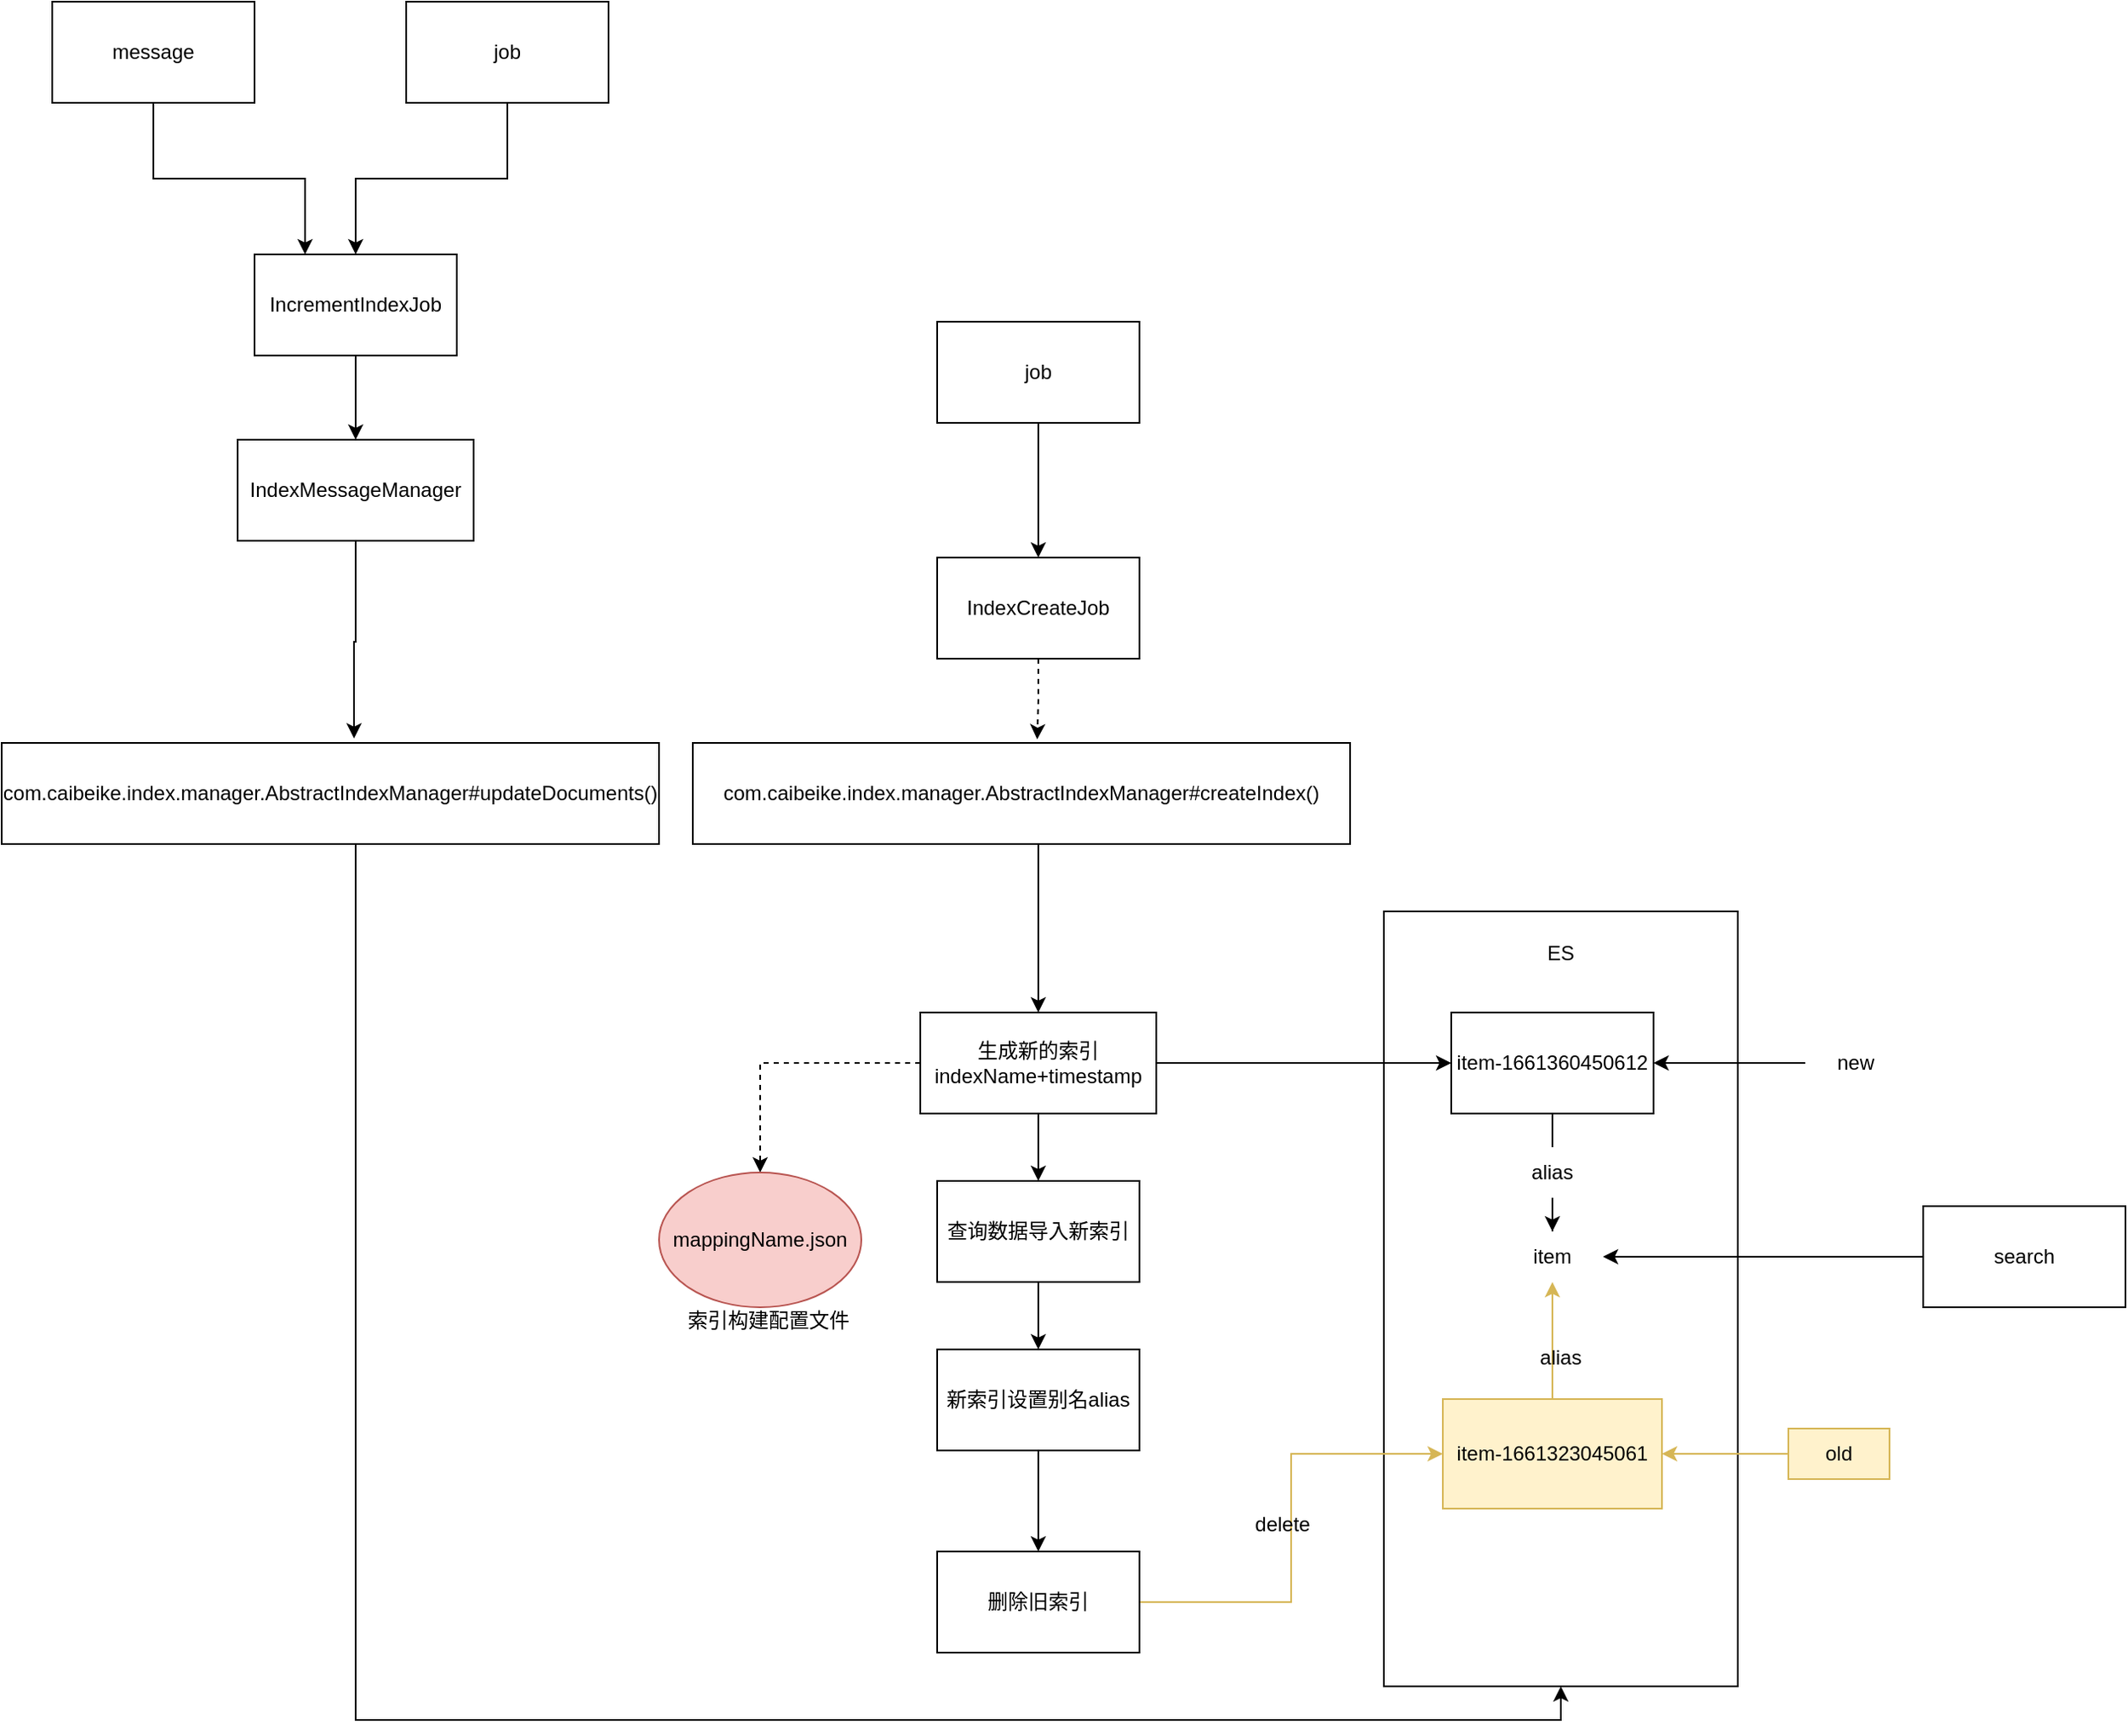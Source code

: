 <mxfile version="20.2.3" type="github">
  <diagram name="Page-1" id="52a04d89-c75d-2922-d76d-85b35f80e030">
    <mxGraphModel dx="2697" dy="1679" grid="1" gridSize="10" guides="1" tooltips="1" connect="1" arrows="1" fold="1" page="1" pageScale="1" pageWidth="1100" pageHeight="850" background="none" math="0" shadow="0">
      <root>
        <mxCell id="0" />
        <mxCell id="1" parent="0" />
        <mxCell id="pMYmZRGYHHG0uFq6aiRN-14" value="" style="rounded=0;whiteSpace=wrap;html=1;" parent="1" vertex="1">
          <mxGeometry x="610" y="310" width="210" height="460" as="geometry" />
        </mxCell>
        <mxCell id="fDOTyPMtcSiq2CqelDkS-2" value="" style="edgeStyle=orthogonalEdgeStyle;rounded=0;orthogonalLoop=1;jettySize=auto;html=1;" edge="1" parent="1" source="pMYmZRGYHHG0uFq6aiRN-1" target="pMYmZRGYHHG0uFq6aiRN-38">
          <mxGeometry relative="1" as="geometry" />
        </mxCell>
        <mxCell id="pMYmZRGYHHG0uFq6aiRN-1" value="job" style="rounded=0;whiteSpace=wrap;html=1;" parent="1" vertex="1">
          <mxGeometry x="345" y="-40" width="120" height="60" as="geometry" />
        </mxCell>
        <mxCell id="pMYmZRGYHHG0uFq6aiRN-5" value="" style="edgeStyle=orthogonalEdgeStyle;rounded=0;orthogonalLoop=1;jettySize=auto;html=1;exitX=0.5;exitY=1;exitDx=0;exitDy=0;" parent="1" source="pMYmZRGYHHG0uFq6aiRN-2" target="pMYmZRGYHHG0uFq6aiRN-4" edge="1">
          <mxGeometry relative="1" as="geometry">
            <mxPoint x="350" y="260" as="sourcePoint" />
            <Array as="points">
              <mxPoint x="405" y="350" />
              <mxPoint x="405" y="350" />
            </Array>
          </mxGeometry>
        </mxCell>
        <mxCell id="pMYmZRGYHHG0uFq6aiRN-2" value="com.caibeike.index.manager.AbstractIndexManager#createIndex()" style="whiteSpace=wrap;html=1;rounded=0;" parent="1" vertex="1">
          <mxGeometry x="200" y="210" width="390" height="60" as="geometry" />
        </mxCell>
        <mxCell id="pMYmZRGYHHG0uFq6aiRN-7" value="" style="edgeStyle=orthogonalEdgeStyle;rounded=0;orthogonalLoop=1;jettySize=auto;html=1;" parent="1" source="pMYmZRGYHHG0uFq6aiRN-4" target="pMYmZRGYHHG0uFq6aiRN-6" edge="1">
          <mxGeometry relative="1" as="geometry" />
        </mxCell>
        <mxCell id="pMYmZRGYHHG0uFq6aiRN-23" style="edgeStyle=orthogonalEdgeStyle;rounded=0;orthogonalLoop=1;jettySize=auto;html=1;exitX=1;exitY=0.5;exitDx=0;exitDy=0;entryX=0;entryY=0.5;entryDx=0;entryDy=0;" parent="1" source="pMYmZRGYHHG0uFq6aiRN-4" target="pMYmZRGYHHG0uFq6aiRN-20" edge="1">
          <mxGeometry relative="1" as="geometry" />
        </mxCell>
        <mxCell id="pMYmZRGYHHG0uFq6aiRN-34" style="edgeStyle=orthogonalEdgeStyle;rounded=0;orthogonalLoop=1;jettySize=auto;html=1;dashed=1;" parent="1" source="pMYmZRGYHHG0uFq6aiRN-4" target="pMYmZRGYHHG0uFq6aiRN-33" edge="1">
          <mxGeometry relative="1" as="geometry" />
        </mxCell>
        <mxCell id="pMYmZRGYHHG0uFq6aiRN-4" value="生成新的索引&lt;br&gt;indexName+timestamp" style="whiteSpace=wrap;html=1;rounded=0;" parent="1" vertex="1">
          <mxGeometry x="335" y="370" width="140" height="60" as="geometry" />
        </mxCell>
        <mxCell id="pMYmZRGYHHG0uFq6aiRN-6" value="查询数据导入新索引" style="whiteSpace=wrap;html=1;rounded=0;" parent="1" vertex="1">
          <mxGeometry x="345" y="470" width="120" height="60" as="geometry" />
        </mxCell>
        <mxCell id="pMYmZRGYHHG0uFq6aiRN-11" value="" style="edgeStyle=orthogonalEdgeStyle;rounded=0;orthogonalLoop=1;jettySize=auto;html=1;exitX=0.5;exitY=1;exitDx=0;exitDy=0;" parent="1" source="pMYmZRGYHHG0uFq6aiRN-6" target="pMYmZRGYHHG0uFq6aiRN-10" edge="1">
          <mxGeometry relative="1" as="geometry">
            <mxPoint x="655" y="470" as="sourcePoint" />
          </mxGeometry>
        </mxCell>
        <mxCell id="pMYmZRGYHHG0uFq6aiRN-13" value="" style="edgeStyle=orthogonalEdgeStyle;rounded=0;orthogonalLoop=1;jettySize=auto;html=1;" parent="1" source="pMYmZRGYHHG0uFq6aiRN-10" target="pMYmZRGYHHG0uFq6aiRN-12" edge="1">
          <mxGeometry relative="1" as="geometry" />
        </mxCell>
        <mxCell id="pMYmZRGYHHG0uFq6aiRN-10" value="新索引设置别名alias" style="whiteSpace=wrap;html=1;rounded=0;" parent="1" vertex="1">
          <mxGeometry x="345" y="570" width="120" height="60" as="geometry" />
        </mxCell>
        <mxCell id="pMYmZRGYHHG0uFq6aiRN-29" style="edgeStyle=orthogonalEdgeStyle;rounded=0;orthogonalLoop=1;jettySize=auto;html=1;entryX=0;entryY=0.5;entryDx=0;entryDy=0;fillColor=#fff2cc;strokeColor=#d6b656;" parent="1" source="pMYmZRGYHHG0uFq6aiRN-12" target="pMYmZRGYHHG0uFq6aiRN-17" edge="1">
          <mxGeometry relative="1" as="geometry" />
        </mxCell>
        <mxCell id="pMYmZRGYHHG0uFq6aiRN-12" value="删除旧索引" style="whiteSpace=wrap;html=1;rounded=0;" parent="1" vertex="1">
          <mxGeometry x="345" y="690" width="120" height="60" as="geometry" />
        </mxCell>
        <mxCell id="pMYmZRGYHHG0uFq6aiRN-16" value="ES" style="text;html=1;strokeColor=none;fillColor=none;align=center;verticalAlign=middle;whiteSpace=wrap;rounded=0;" parent="1" vertex="1">
          <mxGeometry x="685" y="320" width="60" height="30" as="geometry" />
        </mxCell>
        <mxCell id="pMYmZRGYHHG0uFq6aiRN-26" value="" style="edgeStyle=orthogonalEdgeStyle;rounded=0;orthogonalLoop=1;jettySize=auto;html=1;fillColor=#fff2cc;strokeColor=#d6b656;" parent="1" source="pMYmZRGYHHG0uFq6aiRN-17" target="pMYmZRGYHHG0uFq6aiRN-24" edge="1">
          <mxGeometry relative="1" as="geometry" />
        </mxCell>
        <mxCell id="pMYmZRGYHHG0uFq6aiRN-17" value="item-1661323045061" style="rounded=0;whiteSpace=wrap;html=1;fillColor=#fff2cc;strokeColor=#d6b656;" parent="1" vertex="1">
          <mxGeometry x="645" y="599.5" width="130" height="65" as="geometry" />
        </mxCell>
        <mxCell id="pMYmZRGYHHG0uFq6aiRN-19" value="" style="edgeStyle=orthogonalEdgeStyle;rounded=0;orthogonalLoop=1;jettySize=auto;html=1;fillColor=#fff2cc;strokeColor=#d6b656;" parent="1" source="pMYmZRGYHHG0uFq6aiRN-18" target="pMYmZRGYHHG0uFq6aiRN-17" edge="1">
          <mxGeometry relative="1" as="geometry" />
        </mxCell>
        <mxCell id="pMYmZRGYHHG0uFq6aiRN-18" value="old" style="text;html=1;strokeColor=#d6b656;fillColor=#fff2cc;align=center;verticalAlign=middle;whiteSpace=wrap;rounded=0;" parent="1" vertex="1">
          <mxGeometry x="850" y="617" width="60" height="30" as="geometry" />
        </mxCell>
        <mxCell id="pMYmZRGYHHG0uFq6aiRN-25" value="" style="edgeStyle=orthogonalEdgeStyle;rounded=0;orthogonalLoop=1;jettySize=auto;html=1;startArrow=none;" parent="1" source="pMYmZRGYHHG0uFq6aiRN-27" target="pMYmZRGYHHG0uFq6aiRN-24" edge="1">
          <mxGeometry relative="1" as="geometry" />
        </mxCell>
        <mxCell id="pMYmZRGYHHG0uFq6aiRN-20" value="item-1661360450612" style="rounded=0;whiteSpace=wrap;html=1;" parent="1" vertex="1">
          <mxGeometry x="650" y="370" width="120" height="60" as="geometry" />
        </mxCell>
        <mxCell id="pMYmZRGYHHG0uFq6aiRN-22" value="" style="edgeStyle=orthogonalEdgeStyle;rounded=0;orthogonalLoop=1;jettySize=auto;html=1;" parent="1" source="pMYmZRGYHHG0uFq6aiRN-21" target="pMYmZRGYHHG0uFq6aiRN-20" edge="1">
          <mxGeometry relative="1" as="geometry" />
        </mxCell>
        <mxCell id="pMYmZRGYHHG0uFq6aiRN-21" value="new" style="text;html=1;strokeColor=none;fillColor=none;align=center;verticalAlign=middle;whiteSpace=wrap;rounded=0;" parent="1" vertex="1">
          <mxGeometry x="860" y="385" width="60" height="30" as="geometry" />
        </mxCell>
        <mxCell id="pMYmZRGYHHG0uFq6aiRN-24" value="item" style="text;html=1;strokeColor=none;fillColor=none;align=center;verticalAlign=middle;whiteSpace=wrap;rounded=0;" parent="1" vertex="1">
          <mxGeometry x="680" y="500" width="60" height="30" as="geometry" />
        </mxCell>
        <mxCell id="pMYmZRGYHHG0uFq6aiRN-28" value="alias" style="text;html=1;strokeColor=none;fillColor=none;align=center;verticalAlign=middle;whiteSpace=wrap;rounded=0;" parent="1" vertex="1">
          <mxGeometry x="685" y="560" width="60" height="30" as="geometry" />
        </mxCell>
        <mxCell id="pMYmZRGYHHG0uFq6aiRN-30" value="delete" style="text;html=1;strokeColor=none;fillColor=none;align=center;verticalAlign=middle;whiteSpace=wrap;rounded=0;" parent="1" vertex="1">
          <mxGeometry x="520" y="659" width="60" height="30" as="geometry" />
        </mxCell>
        <mxCell id="pMYmZRGYHHG0uFq6aiRN-31" value="" style="endArrow=classic;html=1;rounded=0;exitX=0;exitY=0.5;exitDx=0;exitDy=0;" parent="1" source="pMYmZRGYHHG0uFq6aiRN-32" target="pMYmZRGYHHG0uFq6aiRN-24" edge="1">
          <mxGeometry width="50" height="50" relative="1" as="geometry">
            <mxPoint x="1000" y="520" as="sourcePoint" />
            <mxPoint x="550" y="490" as="targetPoint" />
          </mxGeometry>
        </mxCell>
        <mxCell id="pMYmZRGYHHG0uFq6aiRN-32" value="search" style="rounded=0;whiteSpace=wrap;html=1;" parent="1" vertex="1">
          <mxGeometry x="930" y="485" width="120" height="60" as="geometry" />
        </mxCell>
        <mxCell id="pMYmZRGYHHG0uFq6aiRN-33" value="mappingName.json" style="ellipse;whiteSpace=wrap;html=1;fillColor=#f8cecc;strokeColor=#b85450;" parent="1" vertex="1">
          <mxGeometry x="180" y="465" width="120" height="80" as="geometry" />
        </mxCell>
        <mxCell id="pMYmZRGYHHG0uFq6aiRN-35" value="索引构建配置文件" style="text;html=1;strokeColor=none;fillColor=none;align=center;verticalAlign=middle;whiteSpace=wrap;rounded=0;" parent="1" vertex="1">
          <mxGeometry x="190" y="545" width="110" height="15" as="geometry" />
        </mxCell>
        <mxCell id="pMYmZRGYHHG0uFq6aiRN-27" value="alias" style="text;html=1;strokeColor=none;fillColor=none;align=center;verticalAlign=middle;whiteSpace=wrap;rounded=0;" parent="1" vertex="1">
          <mxGeometry x="680" y="450" width="60" height="30" as="geometry" />
        </mxCell>
        <mxCell id="pMYmZRGYHHG0uFq6aiRN-37" value="" style="edgeStyle=orthogonalEdgeStyle;rounded=0;orthogonalLoop=1;jettySize=auto;html=1;endArrow=none;" parent="1" source="pMYmZRGYHHG0uFq6aiRN-20" target="pMYmZRGYHHG0uFq6aiRN-27" edge="1">
          <mxGeometry relative="1" as="geometry">
            <mxPoint x="710" y="430" as="sourcePoint" />
            <mxPoint x="710" y="500" as="targetPoint" />
          </mxGeometry>
        </mxCell>
        <mxCell id="pMYmZRGYHHG0uFq6aiRN-41" value="" style="edgeStyle=orthogonalEdgeStyle;rounded=0;orthogonalLoop=1;jettySize=auto;html=1;dashed=1;fontColor=#000000;entryX=0.524;entryY=-0.035;entryDx=0;entryDy=0;entryPerimeter=0;" parent="1" source="pMYmZRGYHHG0uFq6aiRN-38" target="pMYmZRGYHHG0uFq6aiRN-2" edge="1">
          <mxGeometry relative="1" as="geometry">
            <mxPoint x="405" y="200" as="targetPoint" />
          </mxGeometry>
        </mxCell>
        <mxCell id="pMYmZRGYHHG0uFq6aiRN-38" value="IndexCreateJob" style="rounded=0;whiteSpace=wrap;html=1;fontColor=#000000;" parent="1" vertex="1">
          <mxGeometry x="345" y="100" width="120" height="60" as="geometry" />
        </mxCell>
        <mxCell id="fDOTyPMtcSiq2CqelDkS-10" value="" style="edgeStyle=orthogonalEdgeStyle;rounded=0;orthogonalLoop=1;jettySize=auto;html=1;" edge="1" parent="1" source="fDOTyPMtcSiq2CqelDkS-3" target="fDOTyPMtcSiq2CqelDkS-9">
          <mxGeometry relative="1" as="geometry" />
        </mxCell>
        <mxCell id="fDOTyPMtcSiq2CqelDkS-3" value="IncrementIndexJob" style="rounded=0;whiteSpace=wrap;html=1;" vertex="1" parent="1">
          <mxGeometry x="-60" y="-80" width="120" height="60" as="geometry" />
        </mxCell>
        <mxCell id="fDOTyPMtcSiq2CqelDkS-5" value="" style="edgeStyle=orthogonalEdgeStyle;rounded=0;orthogonalLoop=1;jettySize=auto;html=1;" edge="1" parent="1" source="fDOTyPMtcSiq2CqelDkS-4" target="fDOTyPMtcSiq2CqelDkS-3">
          <mxGeometry relative="1" as="geometry" />
        </mxCell>
        <mxCell id="fDOTyPMtcSiq2CqelDkS-4" value="job" style="rounded=0;whiteSpace=wrap;html=1;" vertex="1" parent="1">
          <mxGeometry x="30" y="-230" width="120" height="60" as="geometry" />
        </mxCell>
        <mxCell id="fDOTyPMtcSiq2CqelDkS-8" value="" style="edgeStyle=orthogonalEdgeStyle;rounded=0;orthogonalLoop=1;jettySize=auto;html=1;entryX=0.25;entryY=0;entryDx=0;entryDy=0;" edge="1" parent="1" source="fDOTyPMtcSiq2CqelDkS-6" target="fDOTyPMtcSiq2CqelDkS-3">
          <mxGeometry relative="1" as="geometry">
            <mxPoint x="-70" y="-90" as="targetPoint" />
          </mxGeometry>
        </mxCell>
        <mxCell id="fDOTyPMtcSiq2CqelDkS-6" value="message" style="rounded=0;whiteSpace=wrap;html=1;" vertex="1" parent="1">
          <mxGeometry x="-180" y="-230" width="120" height="60" as="geometry" />
        </mxCell>
        <mxCell id="fDOTyPMtcSiq2CqelDkS-13" value="" style="edgeStyle=orthogonalEdgeStyle;rounded=0;orthogonalLoop=1;jettySize=auto;html=1;entryX=0.536;entryY=-0.044;entryDx=0;entryDy=0;entryPerimeter=0;" edge="1" parent="1" source="fDOTyPMtcSiq2CqelDkS-9" target="fDOTyPMtcSiq2CqelDkS-12">
          <mxGeometry relative="1" as="geometry" />
        </mxCell>
        <mxCell id="fDOTyPMtcSiq2CqelDkS-9" value="IndexMessageManager" style="rounded=0;whiteSpace=wrap;html=1;" vertex="1" parent="1">
          <mxGeometry x="-70" y="30" width="140" height="60" as="geometry" />
        </mxCell>
        <mxCell id="fDOTyPMtcSiq2CqelDkS-15" value="" style="edgeStyle=orthogonalEdgeStyle;rounded=0;orthogonalLoop=1;jettySize=auto;html=1;entryX=0.5;entryY=1;entryDx=0;entryDy=0;" edge="1" parent="1" source="fDOTyPMtcSiq2CqelDkS-12" target="pMYmZRGYHHG0uFq6aiRN-14">
          <mxGeometry relative="1" as="geometry">
            <mxPoint x="-15" y="350" as="targetPoint" />
            <Array as="points">
              <mxPoint y="790" />
              <mxPoint x="715" y="790" />
            </Array>
          </mxGeometry>
        </mxCell>
        <mxCell id="fDOTyPMtcSiq2CqelDkS-12" value="com.caibeike.index.manager.AbstractIndexManager#updateDocuments()" style="whiteSpace=wrap;html=1;rounded=0;" vertex="1" parent="1">
          <mxGeometry x="-210" y="210" width="390" height="60" as="geometry" />
        </mxCell>
      </root>
    </mxGraphModel>
  </diagram>
</mxfile>
